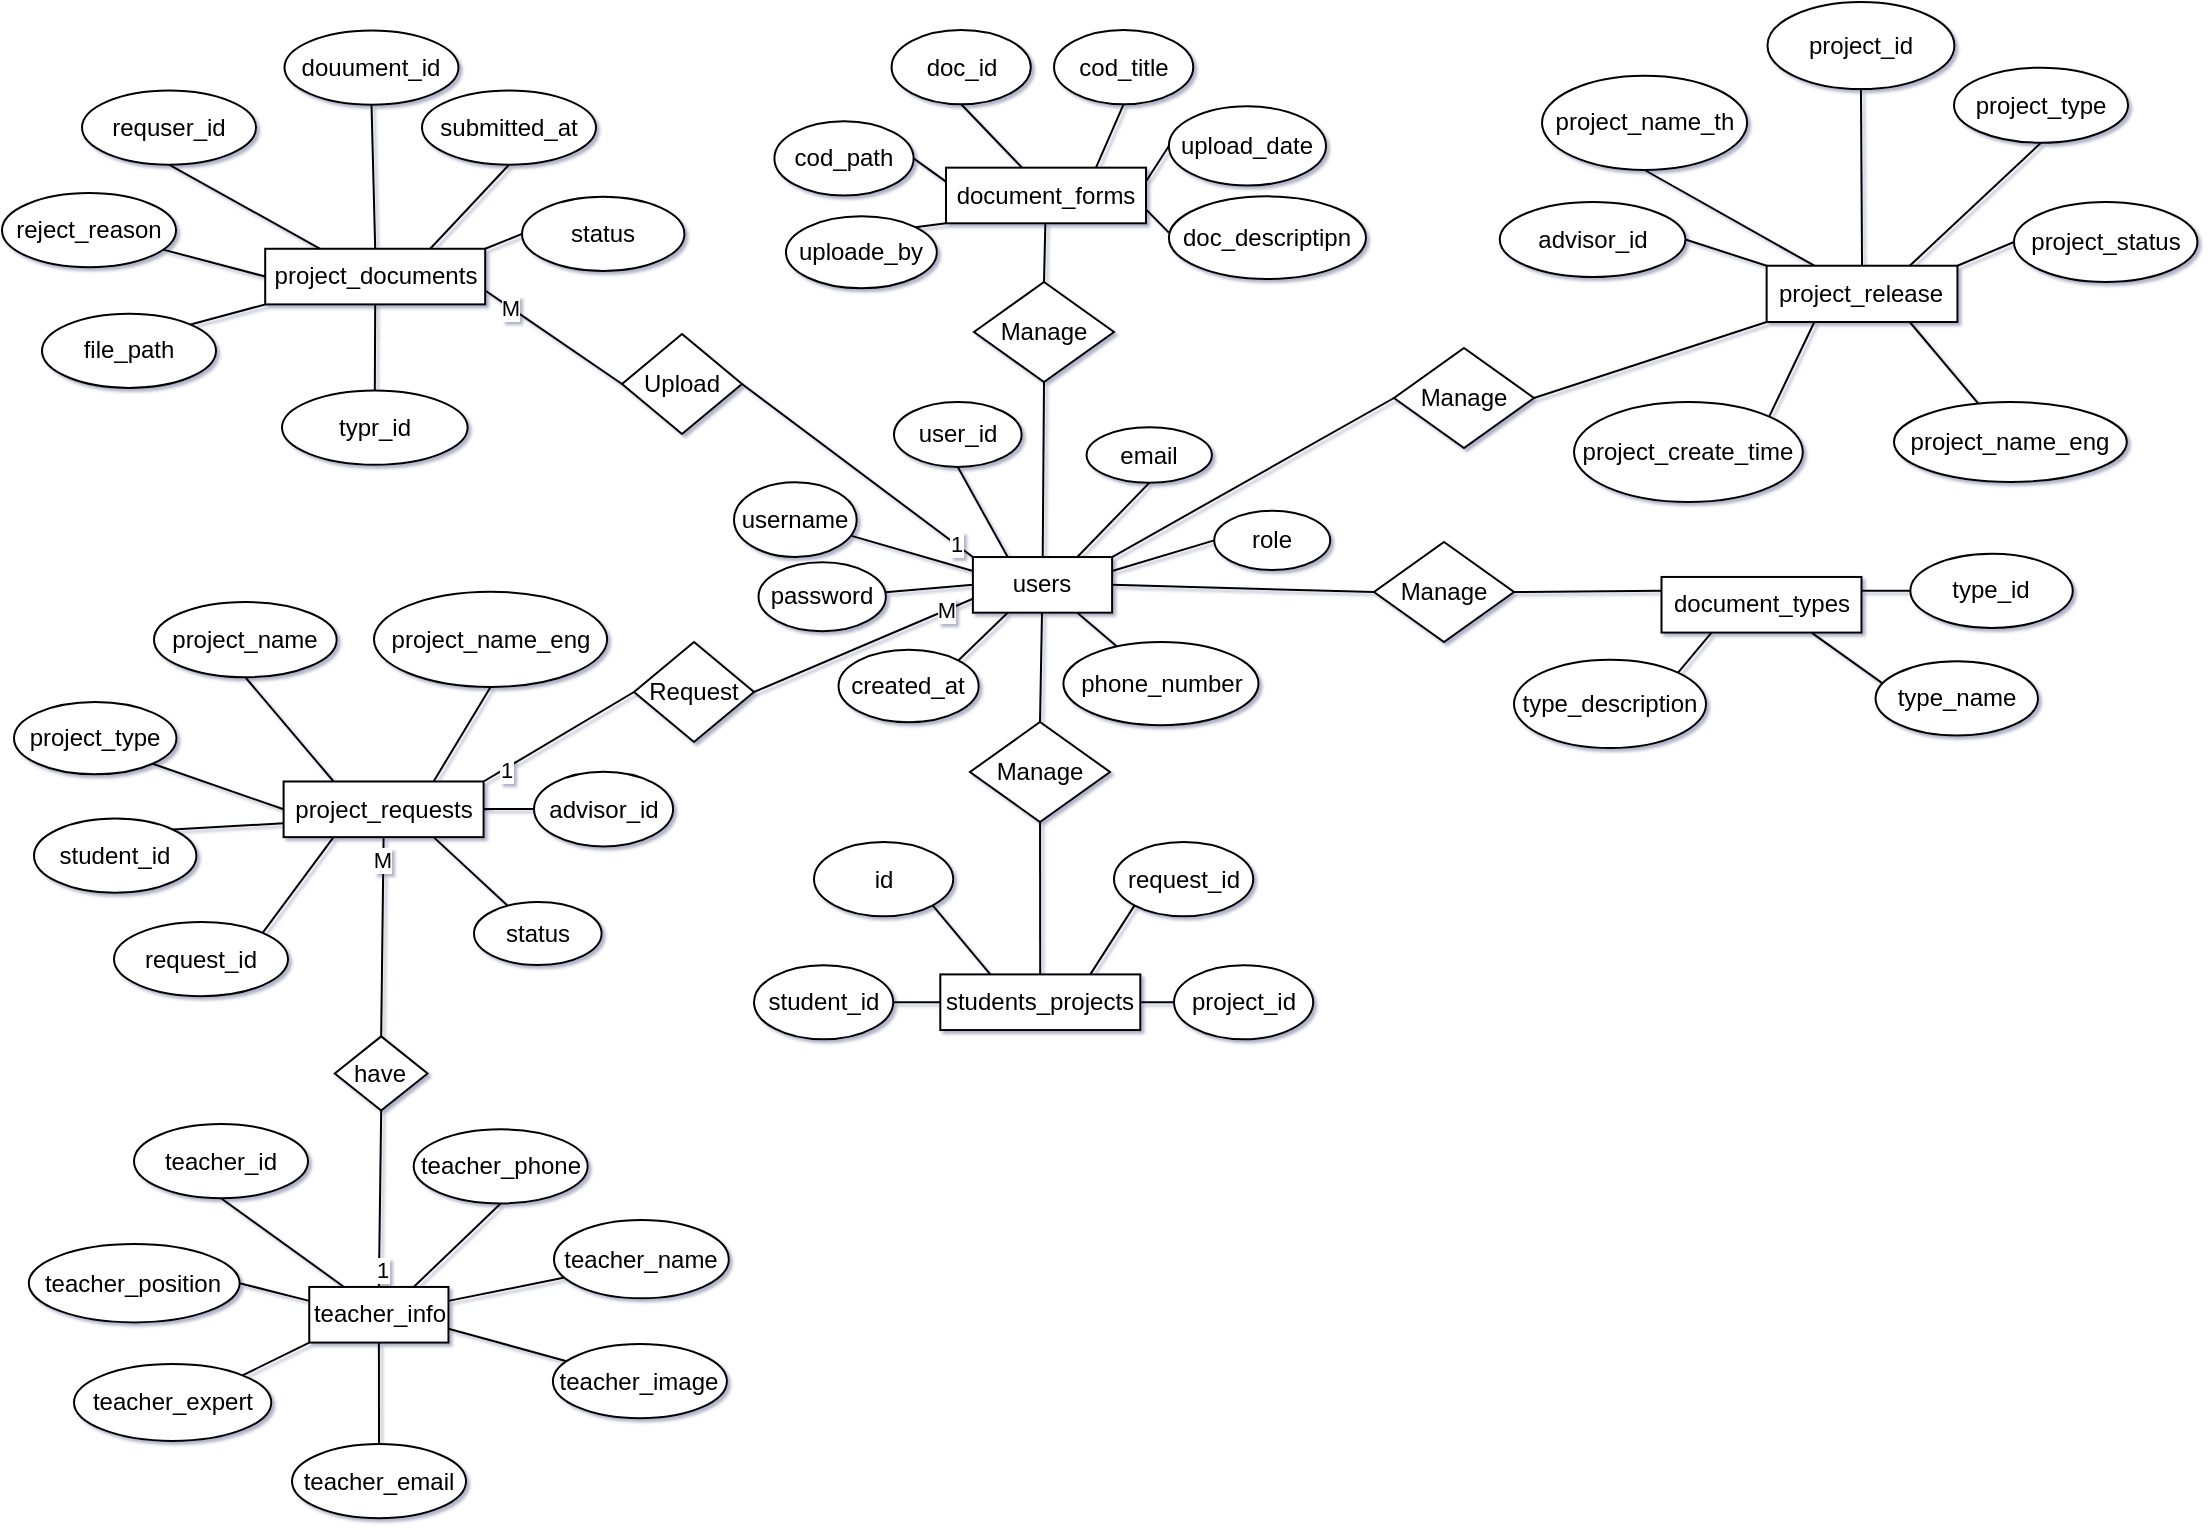 <mxfile version="26.0.2">
  <diagram id="R2lEEEUBdFMjLlhIrx00" name="Page-1">
    <mxGraphModel dx="719" dy="366" grid="1" gridSize="10" guides="0" tooltips="1" connect="1" arrows="1" fold="1" page="1" pageScale="1" pageWidth="1169" pageHeight="827" math="0" shadow="1" extFonts="Permanent Marker^https://fonts.googleapis.com/css?family=Permanent+Marker">
      <root>
        <mxCell id="0" />
        <mxCell id="1" parent="0" />
        <mxCell id="ESzOXi0CgvDct79OvY_y-190" style="rounded=0;orthogonalLoop=1;jettySize=auto;html=1;exitX=0.5;exitY=0;exitDx=0;exitDy=0;endArrow=none;endFill=0;" parent="1" source="ESzOXi0CgvDct79OvY_y-16" target="ESzOXi0CgvDct79OvY_y-2" edge="1">
          <mxGeometry relative="1" as="geometry" />
        </mxCell>
        <mxCell id="ESzOXi0CgvDct79OvY_y-16" value="teacher_email" style="ellipse;whiteSpace=wrap;" parent="1" vertex="1">
          <mxGeometry x="179.0" y="771.048" width="87.017" height="37.1" as="geometry" />
        </mxCell>
        <mxCell id="ESzOXi0CgvDct79OvY_y-143" style="rounded=0;orthogonalLoop=1;jettySize=auto;html=1;entryX=1;entryY=0;entryDx=0;entryDy=0;endArrow=none;endFill=0;exitX=0;exitY=0.5;exitDx=0;exitDy=0;" parent="1" source="ESzOXi0CgvDct79OvY_y-130" target="ESzOXi0CgvDct79OvY_y-103" edge="1">
          <mxGeometry relative="1" as="geometry">
            <mxPoint x="350" y="390" as="sourcePoint" />
          </mxGeometry>
        </mxCell>
        <mxCell id="kQKOUKrjXKrlpkmoyMPY-6" value="1" style="edgeLabel;html=1;align=center;verticalAlign=middle;resizable=0;points=[];" vertex="1" connectable="0" parent="ESzOXi0CgvDct79OvY_y-143">
          <mxGeometry x="0.719" relative="1" as="geometry">
            <mxPoint as="offset" />
          </mxGeometry>
        </mxCell>
        <mxCell id="ESzOXi0CgvDct79OvY_y-161" style="rounded=0;orthogonalLoop=1;jettySize=auto;html=1;exitX=1;exitY=0.5;exitDx=0;exitDy=0;entryX=0;entryY=0.75;entryDx=0;entryDy=0;endArrow=none;endFill=0;" parent="1" source="ESzOXi0CgvDct79OvY_y-130" target="ESzOXi0CgvDct79OvY_y-35" edge="1">
          <mxGeometry relative="1" as="geometry" />
        </mxCell>
        <mxCell id="kQKOUKrjXKrlpkmoyMPY-5" value="M" style="edgeLabel;html=1;align=center;verticalAlign=middle;resizable=0;points=[];" vertex="1" connectable="0" parent="ESzOXi0CgvDct79OvY_y-161">
          <mxGeometry x="0.75" y="1" relative="1" as="geometry">
            <mxPoint as="offset" />
          </mxGeometry>
        </mxCell>
        <mxCell id="ESzOXi0CgvDct79OvY_y-130" value="Request" style="rhombus;whiteSpace=wrap;html=1;rounded=0;" parent="1" vertex="1">
          <mxGeometry x="350" y="370" width="60" height="50" as="geometry" />
        </mxCell>
        <mxCell id="ESzOXi0CgvDct79OvY_y-136" value="" style="group" parent="1" vertex="1" connectable="0">
          <mxGeometry x="426.001" y="77.187" width="290" height="120.575" as="geometry" />
        </mxCell>
        <mxCell id="ESzOXi0CgvDct79OvY_y-51" value="document_forms" style="rounded=0;whiteSpace=wrap;" parent="ESzOXi0CgvDct79OvY_y-136" vertex="1">
          <mxGeometry x="80" y="55.65" width="100" height="27.82" as="geometry" />
        </mxCell>
        <mxCell id="ESzOXi0CgvDct79OvY_y-66" value="" style="rounded=0;orthogonalLoop=1;jettySize=auto;exitX=0.5;exitY=1;exitDx=0;exitDy=0;entryX=0.75;entryY=0;entryDx=0;entryDy=0;endArrow=none;endFill=0;" parent="ESzOXi0CgvDct79OvY_y-136" source="ESzOXi0CgvDct79OvY_y-53" target="ESzOXi0CgvDct79OvY_y-51" edge="1">
          <mxGeometry relative="1" as="geometry" />
        </mxCell>
        <mxCell id="ESzOXi0CgvDct79OvY_y-53" value="cod_title" style="ellipse;whiteSpace=wrap;" parent="ESzOXi0CgvDct79OvY_y-136" vertex="1">
          <mxGeometry x="134.006" y="-13.19" width="69.613" height="37.1" as="geometry" />
        </mxCell>
        <mxCell id="ESzOXi0CgvDct79OvY_y-69" value="" style="rounded=0;orthogonalLoop=1;jettySize=auto;exitX=1;exitY=0;exitDx=0;exitDy=0;entryX=0;entryY=1;entryDx=0;entryDy=0;endArrow=none;endFill=0;" parent="ESzOXi0CgvDct79OvY_y-136" source="ESzOXi0CgvDct79OvY_y-55" target="ESzOXi0CgvDct79OvY_y-51" edge="1">
          <mxGeometry relative="1" as="geometry" />
        </mxCell>
        <mxCell id="ESzOXi0CgvDct79OvY_y-55" value="uploade_by" style="ellipse;whiteSpace=wrap;" parent="ESzOXi0CgvDct79OvY_y-136" vertex="1">
          <mxGeometry y="80" width="75.41" height="35.94" as="geometry" />
        </mxCell>
        <mxCell id="ESzOXi0CgvDct79OvY_y-70" value="" style="rounded=0;orthogonalLoop=1;jettySize=auto;entryX=1;entryY=0.75;entryDx=0;entryDy=0;endArrow=none;endFill=0;" parent="ESzOXi0CgvDct79OvY_y-136" target="ESzOXi0CgvDct79OvY_y-51" edge="1">
          <mxGeometry relative="1" as="geometry">
            <mxPoint x="191.436" y="88.112" as="sourcePoint" />
          </mxGeometry>
        </mxCell>
        <mxCell id="ESzOXi0CgvDct79OvY_y-57" value="doc_descriptipn" style="ellipse;whiteSpace=wrap;" parent="ESzOXi0CgvDct79OvY_y-136" vertex="1">
          <mxGeometry x="191.44" y="70" width="98.56" height="41.3" as="geometry" />
        </mxCell>
        <mxCell id="ESzOXi0CgvDct79OvY_y-67" value="" style="rounded=0;orthogonalLoop=1;jettySize=auto;exitX=1;exitY=0.5;exitDx=0;exitDy=0;entryX=0;entryY=0.25;entryDx=0;entryDy=0;endArrow=none;endFill=0;" parent="ESzOXi0CgvDct79OvY_y-136" source="ESzOXi0CgvDct79OvY_y-58" target="ESzOXi0CgvDct79OvY_y-51" edge="1">
          <mxGeometry relative="1" as="geometry" />
        </mxCell>
        <mxCell id="ESzOXi0CgvDct79OvY_y-58" value="cod_path" style="ellipse;whiteSpace=wrap;" parent="ESzOXi0CgvDct79OvY_y-136" vertex="1">
          <mxGeometry x="-5.801" y="32.462" width="69.613" height="37.1" as="geometry" />
        </mxCell>
        <mxCell id="ESzOXi0CgvDct79OvY_y-68" value="" style="rounded=0;orthogonalLoop=1;jettySize=auto;exitX=0;exitY=0.5;exitDx=0;exitDy=0;entryX=1;entryY=0.25;entryDx=0;entryDy=0;endArrow=none;endFill=0;" parent="ESzOXi0CgvDct79OvY_y-136" source="ESzOXi0CgvDct79OvY_y-60" target="ESzOXi0CgvDct79OvY_y-51" edge="1">
          <mxGeometry relative="1" as="geometry" />
        </mxCell>
        <mxCell id="ESzOXi0CgvDct79OvY_y-60" value="upload_date" style="ellipse;whiteSpace=wrap;" parent="ESzOXi0CgvDct79OvY_y-136" vertex="1">
          <mxGeometry x="191.44" y="25" width="78.56" height="39.56" as="geometry" />
        </mxCell>
        <mxCell id="ESzOXi0CgvDct79OvY_y-64" value="doc_id" style="ellipse;whiteSpace=wrap;" parent="ESzOXi0CgvDct79OvY_y-136" vertex="1">
          <mxGeometry x="52.79" y="-13.19" width="69.613" height="37.1" as="geometry" />
        </mxCell>
        <mxCell id="ESzOXi0CgvDct79OvY_y-65" value="" style="rounded=0;orthogonalLoop=1;jettySize=auto;exitX=0.5;exitY=1;exitDx=0;exitDy=0;entryX=0.38;entryY=0;entryDx=0;entryDy=0;entryPerimeter=0;endArrow=none;endFill=0;" parent="ESzOXi0CgvDct79OvY_y-136" source="ESzOXi0CgvDct79OvY_y-64" target="ESzOXi0CgvDct79OvY_y-51" edge="1">
          <mxGeometry relative="1" as="geometry" />
        </mxCell>
        <mxCell id="ESzOXi0CgvDct79OvY_y-139" value="" style="group" parent="1" vertex="1" connectable="0">
          <mxGeometry x="781.73" y="50" width="350" height="160" as="geometry" />
        </mxCell>
        <mxCell id="ESzOXi0CgvDct79OvY_y-87" value="project_release" style="rounded=0;whiteSpace=wrap;" parent="ESzOXi0CgvDct79OvY_y-139" vertex="1">
          <mxGeometry x="134.592" y="131.865" width="95.411" height="28.135" as="geometry" />
        </mxCell>
        <mxCell id="ESzOXi0CgvDct79OvY_y-88" value="" style="rounded=0;orthogonalLoop=1;jettySize=auto;exitX=0.5;exitY=1;exitDx=0;exitDy=0;entryX=0.75;entryY=0;entryDx=0;entryDy=0;endArrow=none;endFill=0;" parent="ESzOXi0CgvDct79OvY_y-139" source="ESzOXi0CgvDct79OvY_y-89" target="ESzOXi0CgvDct79OvY_y-87" edge="1">
          <mxGeometry relative="1" as="geometry" />
        </mxCell>
        <mxCell id="ESzOXi0CgvDct79OvY_y-89" value="project_type" style="ellipse;whiteSpace=wrap;" parent="ESzOXi0CgvDct79OvY_y-139" vertex="1">
          <mxGeometry x="228.269" y="32.83" width="87.018" height="37.52" as="geometry" />
        </mxCell>
        <mxCell id="ESzOXi0CgvDct79OvY_y-90" value="" style="rounded=0;orthogonalLoop=1;jettySize=auto;exitX=0.5;exitY=1;exitDx=0;exitDy=0;entryX=0.25;entryY=0;entryDx=0;entryDy=0;endArrow=none;endFill=0;" parent="ESzOXi0CgvDct79OvY_y-139" source="ESzOXi0CgvDct79OvY_y-91" target="ESzOXi0CgvDct79OvY_y-87" edge="1">
          <mxGeometry relative="1" as="geometry" />
        </mxCell>
        <mxCell id="ESzOXi0CgvDct79OvY_y-91" value="project_name_th" style="ellipse;whiteSpace=wrap;" parent="ESzOXi0CgvDct79OvY_y-139" vertex="1">
          <mxGeometry x="22.27" y="36.83" width="102.57" height="47.17" as="geometry" />
        </mxCell>
        <mxCell id="ESzOXi0CgvDct79OvY_y-92" value="" style="rounded=0;orthogonalLoop=1;jettySize=auto;exitX=0;exitY=0.5;exitDx=0;exitDy=0;entryX=1;entryY=0;entryDx=0;entryDy=0;endArrow=none;endFill=0;" parent="ESzOXi0CgvDct79OvY_y-139" source="ESzOXi0CgvDct79OvY_y-93" target="ESzOXi0CgvDct79OvY_y-87" edge="1">
          <mxGeometry relative="1" as="geometry" />
        </mxCell>
        <mxCell id="ESzOXi0CgvDct79OvY_y-93" value="project_status" style="ellipse;whiteSpace=wrap;" parent="ESzOXi0CgvDct79OvY_y-139" vertex="1">
          <mxGeometry x="258.27" y="100" width="91.73" height="40" as="geometry" />
        </mxCell>
        <mxCell id="ESzOXi0CgvDct79OvY_y-95" value="" style="rounded=0;orthogonalLoop=1;jettySize=auto;exitX=1;exitY=0.5;exitDx=0;exitDy=0;entryX=0;entryY=0;entryDx=0;entryDy=0;endArrow=none;endFill=0;" parent="ESzOXi0CgvDct79OvY_y-139" source="ESzOXi0CgvDct79OvY_y-96" target="ESzOXi0CgvDct79OvY_y-87" edge="1">
          <mxGeometry relative="1" as="geometry" />
        </mxCell>
        <mxCell id="ESzOXi0CgvDct79OvY_y-96" value="advisor_id" style="ellipse;whiteSpace=wrap;" parent="ESzOXi0CgvDct79OvY_y-139" vertex="1">
          <mxGeometry x="1.16" y="99.999" width="92.819" height="37.52" as="geometry" />
        </mxCell>
        <mxCell id="ESzOXi0CgvDct79OvY_y-99" value="" style="rounded=0;orthogonalLoop=1;jettySize=auto;exitX=0.5;exitY=1;exitDx=0;exitDy=0;entryX=0.5;entryY=0;entryDx=0;entryDy=0;endArrow=none;endFill=0;" parent="ESzOXi0CgvDct79OvY_y-139" source="ESzOXi0CgvDct79OvY_y-100" target="ESzOXi0CgvDct79OvY_y-87" edge="1">
          <mxGeometry relative="1" as="geometry" />
        </mxCell>
        <mxCell id="ESzOXi0CgvDct79OvY_y-100" value="project_id" style="ellipse;whiteSpace=wrap;" parent="ESzOXi0CgvDct79OvY_y-139" vertex="1">
          <mxGeometry x="135" width="93.48" height="43.52" as="geometry" />
        </mxCell>
        <mxCell id="ESzOXi0CgvDct79OvY_y-140" value="" style="group" parent="1" vertex="1" connectable="0">
          <mxGeometry x="423.149" y="489.837" width="249.448" height="78.837" as="geometry" />
        </mxCell>
        <mxCell id="ESzOXi0CgvDct79OvY_y-8" value="students_projects" style="rounded=0;whiteSpace=wrap;" parent="ESzOXi0CgvDct79OvY_y-140" vertex="1">
          <mxGeometry x="80" y="46.37" width="100" height="27.82" as="geometry" />
        </mxCell>
        <mxCell id="ESzOXi0CgvDct79OvY_y-129" value="" style="rounded=0;orthogonalLoop=1;jettySize=auto;exitX=1;exitY=1;exitDx=0;exitDy=0;entryX=0.25;entryY=0;entryDx=0;entryDy=0;endArrow=none;endFill=0;" parent="ESzOXi0CgvDct79OvY_y-140" source="ESzOXi0CgvDct79OvY_y-117" target="ESzOXi0CgvDct79OvY_y-8" edge="1">
          <mxGeometry relative="1" as="geometry" />
        </mxCell>
        <mxCell id="ESzOXi0CgvDct79OvY_y-117" value="id" style="ellipse;whiteSpace=wrap;" parent="ESzOXi0CgvDct79OvY_y-140" vertex="1">
          <mxGeometry x="16.847" y="-19.84" width="69.613" height="37.1" as="geometry" />
        </mxCell>
        <mxCell id="ESzOXi0CgvDct79OvY_y-126" value="" style="rounded=0;orthogonalLoop=1;jettySize=auto;exitX=0;exitY=1;exitDx=0;exitDy=0;entryX=0.75;entryY=0;entryDx=0;entryDy=0;endArrow=none;endFill=0;" parent="ESzOXi0CgvDct79OvY_y-140" source="ESzOXi0CgvDct79OvY_y-118" target="ESzOXi0CgvDct79OvY_y-8" edge="1">
          <mxGeometry relative="1" as="geometry" />
        </mxCell>
        <mxCell id="ESzOXi0CgvDct79OvY_y-118" value="request_id" style="ellipse;whiteSpace=wrap;" parent="ESzOXi0CgvDct79OvY_y-140" vertex="1">
          <mxGeometry x="166.849" y="-19.84" width="69.613" height="37.1" as="geometry" />
        </mxCell>
        <mxCell id="ESzOXi0CgvDct79OvY_y-128" value="" style="rounded=0;orthogonalLoop=1;jettySize=auto;exitX=1;exitY=0.5;exitDx=0;exitDy=0;entryX=0;entryY=0.5;entryDx=0;entryDy=0;endArrow=none;endFill=0;" parent="ESzOXi0CgvDct79OvY_y-140" source="ESzOXi0CgvDct79OvY_y-119" target="ESzOXi0CgvDct79OvY_y-8" edge="1">
          <mxGeometry relative="1" as="geometry" />
        </mxCell>
        <mxCell id="ESzOXi0CgvDct79OvY_y-119" value="student_id" style="ellipse;whiteSpace=wrap;" parent="ESzOXi0CgvDct79OvY_y-140" vertex="1">
          <mxGeometry x="-13.15" y="41.737" width="69.613" height="37.1" as="geometry" />
        </mxCell>
        <mxCell id="ESzOXi0CgvDct79OvY_y-124" value="" style="rounded=0;orthogonalLoop=1;jettySize=auto;exitX=0;exitY=0.5;exitDx=0;exitDy=0;endArrow=none;endFill=0;" parent="ESzOXi0CgvDct79OvY_y-140" source="ESzOXi0CgvDct79OvY_y-120" target="ESzOXi0CgvDct79OvY_y-8" edge="1">
          <mxGeometry relative="1" as="geometry" />
        </mxCell>
        <mxCell id="ESzOXi0CgvDct79OvY_y-120" value="project_id" style="ellipse;whiteSpace=wrap;" parent="ESzOXi0CgvDct79OvY_y-140" vertex="1">
          <mxGeometry x="196.854" y="41.737" width="69.613" height="37.1" as="geometry" />
        </mxCell>
        <mxCell id="ESzOXi0CgvDct79OvY_y-141" value="" style="group" parent="1" vertex="1" connectable="0">
          <mxGeometry x="65.801" y="374.827" width="342.265" height="162.312" as="geometry" />
        </mxCell>
        <mxCell id="ESzOXi0CgvDct79OvY_y-102" value="" style="rounded=0;orthogonalLoop=1;jettySize=auto;exitX=0.75;exitY=1;exitDx=0;exitDy=0;endArrow=none;endFill=0;" parent="ESzOXi0CgvDct79OvY_y-141" source="ESzOXi0CgvDct79OvY_y-103" target="ESzOXi0CgvDct79OvY_y-110" edge="1">
          <mxGeometry relative="1" as="geometry" />
        </mxCell>
        <mxCell id="ESzOXi0CgvDct79OvY_y-103" value="project_requests" style="rounded=0;whiteSpace=wrap;container=0;" parent="ESzOXi0CgvDct79OvY_y-141" vertex="1">
          <mxGeometry x="109" y="64.92" width="100" height="27.82" as="geometry" />
        </mxCell>
        <mxCell id="ESzOXi0CgvDct79OvY_y-160" style="edgeStyle=orthogonalEdgeStyle;rounded=0;orthogonalLoop=1;jettySize=auto;html=1;entryX=1;entryY=0.5;entryDx=0;entryDy=0;endArrow=none;endFill=0;" parent="ESzOXi0CgvDct79OvY_y-141" source="ESzOXi0CgvDct79OvY_y-109" target="ESzOXi0CgvDct79OvY_y-103" edge="1">
          <mxGeometry relative="1" as="geometry" />
        </mxCell>
        <mxCell id="ESzOXi0CgvDct79OvY_y-187" value="" style="edgeStyle=orthogonalEdgeStyle;rounded=0;orthogonalLoop=1;jettySize=auto;html=1;endArrow=none;endFill=0;" parent="ESzOXi0CgvDct79OvY_y-141" source="ESzOXi0CgvDct79OvY_y-109" target="ESzOXi0CgvDct79OvY_y-103" edge="1">
          <mxGeometry relative="1" as="geometry" />
        </mxCell>
        <mxCell id="ESzOXi0CgvDct79OvY_y-109" value="advisor_id" style="ellipse;whiteSpace=wrap;container=0;" parent="ESzOXi0CgvDct79OvY_y-141" vertex="1">
          <mxGeometry x="234.2" y="60" width="69.56" height="37.39" as="geometry" />
        </mxCell>
        <mxCell id="ESzOXi0CgvDct79OvY_y-110" value="status" style="ellipse;whiteSpace=wrap;container=0;" parent="ESzOXi0CgvDct79OvY_y-141" vertex="1">
          <mxGeometry x="204.195" y="125.172" width="63.812" height="31.535" as="geometry" />
        </mxCell>
        <mxCell id="ESzOXi0CgvDct79OvY_y-111" value="" style="rounded=0;orthogonalLoop=1;jettySize=auto;exitX=1;exitY=1;exitDx=0;exitDy=0;entryX=0;entryY=0.5;entryDx=0;entryDy=0;endArrow=none;endFill=0;" parent="ESzOXi0CgvDct79OvY_y-141" source="ESzOXi0CgvDct79OvY_y-112" target="ESzOXi0CgvDct79OvY_y-103" edge="1">
          <mxGeometry relative="1" as="geometry" />
        </mxCell>
        <mxCell id="ESzOXi0CgvDct79OvY_y-112" value="project_type" style="ellipse;whiteSpace=wrap;container=0;" parent="ESzOXi0CgvDct79OvY_y-141" vertex="1">
          <mxGeometry x="-25.797" y="25.17" width="81.215" height="36.172" as="geometry" />
        </mxCell>
        <mxCell id="ESzOXi0CgvDct79OvY_y-113" value="" style="rounded=0;orthogonalLoop=1;jettySize=auto;exitX=1;exitY=0;exitDx=0;exitDy=0;entryX=0;entryY=0.75;entryDx=0;entryDy=0;endArrow=none;endFill=0;" parent="ESzOXi0CgvDct79OvY_y-141" source="ESzOXi0CgvDct79OvY_y-114" target="ESzOXi0CgvDct79OvY_y-103" edge="1">
          <mxGeometry relative="1" as="geometry" />
        </mxCell>
        <mxCell id="ESzOXi0CgvDct79OvY_y-114" value="student_id" style="ellipse;whiteSpace=wrap;container=0;" parent="ESzOXi0CgvDct79OvY_y-141" vertex="1">
          <mxGeometry x="-15.806" y="83.475" width="81.215" height="37.1" as="geometry" />
        </mxCell>
        <mxCell id="ESzOXi0CgvDct79OvY_y-115" value="" style="rounded=0;orthogonalLoop=1;jettySize=auto;exitX=1;exitY=0;exitDx=0;exitDy=0;endArrow=none;endFill=0;entryX=0.25;entryY=1;entryDx=0;entryDy=0;" parent="ESzOXi0CgvDct79OvY_y-141" source="ESzOXi0CgvDct79OvY_y-116" target="ESzOXi0CgvDct79OvY_y-103" edge="1">
          <mxGeometry relative="1" as="geometry">
            <mxPoint x="169.392" y="92.75" as="targetPoint" />
          </mxGeometry>
        </mxCell>
        <mxCell id="ESzOXi0CgvDct79OvY_y-116" value="request_id" style="ellipse;whiteSpace=wrap;container=0;" parent="ESzOXi0CgvDct79OvY_y-141" vertex="1">
          <mxGeometry x="24.199" y="135.172" width="87.017" height="37.1" as="geometry" />
        </mxCell>
        <mxCell id="ESzOXi0CgvDct79OvY_y-153" value="" style="group" parent="1" vertex="1" connectable="0">
          <mxGeometry x="54" y="75.997" width="350" height="199.412" as="geometry" />
        </mxCell>
        <mxCell id="ESzOXi0CgvDct79OvY_y-138" value="" style="group" parent="ESzOXi0CgvDct79OvY_y-153" vertex="1" connectable="0">
          <mxGeometry x="11.602" width="324.862" height="153.037" as="geometry" />
        </mxCell>
        <mxCell id="ESzOXi0CgvDct79OvY_y-72" value="project_documents" style="rounded=0;whiteSpace=wrap;" parent="ESzOXi0CgvDct79OvY_y-138" vertex="1">
          <mxGeometry x="100" y="97.39" width="110" height="27.82" as="geometry" />
        </mxCell>
        <mxCell id="ESzOXi0CgvDct79OvY_y-73" value="" style="rounded=0;orthogonalLoop=1;jettySize=auto;exitX=0.5;exitY=1;exitDx=0;exitDy=0;entryX=0.75;entryY=0;entryDx=0;entryDy=0;endArrow=none;endFill=0;" parent="ESzOXi0CgvDct79OvY_y-138" source="ESzOXi0CgvDct79OvY_y-74" target="ESzOXi0CgvDct79OvY_y-72" edge="1">
          <mxGeometry relative="1" as="geometry" />
        </mxCell>
        <mxCell id="ESzOXi0CgvDct79OvY_y-74" value="submitted_at" style="ellipse;whiteSpace=wrap;" parent="ESzOXi0CgvDct79OvY_y-138" vertex="1">
          <mxGeometry x="178.393" y="18.262" width="87.017" height="37.1" as="geometry" />
        </mxCell>
        <mxCell id="ESzOXi0CgvDct79OvY_y-75" value="" style="rounded=0;orthogonalLoop=1;jettySize=auto;exitX=0.5;exitY=1;exitDx=0;exitDy=0;entryX=0.25;entryY=0;entryDx=0;entryDy=0;endArrow=none;endFill=0;" parent="ESzOXi0CgvDct79OvY_y-138" source="ESzOXi0CgvDct79OvY_y-76" target="ESzOXi0CgvDct79OvY_y-72" edge="1">
          <mxGeometry relative="1" as="geometry" />
        </mxCell>
        <mxCell id="ESzOXi0CgvDct79OvY_y-76" value="requser_id" style="ellipse;whiteSpace=wrap;" parent="ESzOXi0CgvDct79OvY_y-138" vertex="1">
          <mxGeometry x="8.399" y="18.262" width="87.017" height="37.1" as="geometry" />
        </mxCell>
        <mxCell id="ESzOXi0CgvDct79OvY_y-77" value="" style="rounded=0;orthogonalLoop=1;jettySize=auto;exitX=0;exitY=0.5;exitDx=0;exitDy=0;entryX=1;entryY=0;entryDx=0;entryDy=0;endArrow=none;endFill=0;" parent="ESzOXi0CgvDct79OvY_y-138" source="ESzOXi0CgvDct79OvY_y-78" target="ESzOXi0CgvDct79OvY_y-72" edge="1">
          <mxGeometry relative="1" as="geometry" />
        </mxCell>
        <mxCell id="ESzOXi0CgvDct79OvY_y-78" value="status" style="ellipse;whiteSpace=wrap;" parent="ESzOXi0CgvDct79OvY_y-138" vertex="1">
          <mxGeometry x="228.402" y="71.417" width="81.215" height="37.1" as="geometry" />
        </mxCell>
        <mxCell id="ESzOXi0CgvDct79OvY_y-84" value="" style="rounded=0;orthogonalLoop=1;jettySize=auto;exitX=0.5;exitY=1;exitDx=0;exitDy=0;entryX=0.5;entryY=0;entryDx=0;entryDy=0;endArrow=none;endFill=0;" parent="ESzOXi0CgvDct79OvY_y-138" source="ESzOXi0CgvDct79OvY_y-85" target="ESzOXi0CgvDct79OvY_y-72" edge="1">
          <mxGeometry relative="1" as="geometry" />
        </mxCell>
        <mxCell id="ESzOXi0CgvDct79OvY_y-85" value="douument_id" style="ellipse;whiteSpace=wrap;" parent="ESzOXi0CgvDct79OvY_y-138" vertex="1">
          <mxGeometry x="109.641" y="-11.74" width="87.017" height="37.1" as="geometry" />
        </mxCell>
        <mxCell id="ESzOXi0CgvDct79OvY_y-79" value="reject_reason" style="ellipse;whiteSpace=wrap;" parent="ESzOXi0CgvDct79OvY_y-138" vertex="1">
          <mxGeometry x="-31.601" y="69.562" width="87.017" height="37.1" as="geometry" />
        </mxCell>
        <mxCell id="ESzOXi0CgvDct79OvY_y-71" value="" style="rounded=0;orthogonalLoop=1;jettySize=auto;exitX=0;exitY=0.5;exitDx=0;exitDy=0;endArrow=none;endFill=0;" parent="ESzOXi0CgvDct79OvY_y-138" source="ESzOXi0CgvDct79OvY_y-72" target="ESzOXi0CgvDct79OvY_y-79" edge="1">
          <mxGeometry relative="1" as="geometry" />
        </mxCell>
        <mxCell id="ESzOXi0CgvDct79OvY_y-81" value="typr_id" style="ellipse;whiteSpace=wrap;" parent="ESzOXi0CgvDct79OvY_y-153" vertex="1">
          <mxGeometry x="119.999" y="168.262" width="92.818" height="37.1" as="geometry" />
        </mxCell>
        <mxCell id="ESzOXi0CgvDct79OvY_y-80" value="" style="rounded=0;orthogonalLoop=1;jettySize=auto;exitX=0.5;exitY=0;exitDx=0;exitDy=0;entryX=0.5;entryY=1;entryDx=0;entryDy=0;endArrow=none;endFill=0;" parent="ESzOXi0CgvDct79OvY_y-153" source="ESzOXi0CgvDct79OvY_y-81" target="ESzOXi0CgvDct79OvY_y-72" edge="1">
          <mxGeometry relative="1" as="geometry" />
        </mxCell>
        <mxCell id="ESzOXi0CgvDct79OvY_y-83" value="file_path" style="ellipse;whiteSpace=wrap;" parent="ESzOXi0CgvDct79OvY_y-153" vertex="1">
          <mxGeometry y="129.85" width="87.017" height="37.1" as="geometry" />
        </mxCell>
        <mxCell id="ESzOXi0CgvDct79OvY_y-82" value="" style="rounded=0;orthogonalLoop=1;jettySize=auto;exitX=1;exitY=0;exitDx=0;exitDy=0;entryX=0;entryY=1;entryDx=0;entryDy=0;endArrow=none;endFill=0;" parent="ESzOXi0CgvDct79OvY_y-153" source="ESzOXi0CgvDct79OvY_y-83" target="ESzOXi0CgvDct79OvY_y-72" edge="1">
          <mxGeometry relative="1" as="geometry" />
        </mxCell>
        <mxCell id="ESzOXi0CgvDct79OvY_y-147" value="Upload" style="rhombus;whiteSpace=wrap;html=1;rounded=0;" parent="ESzOXi0CgvDct79OvY_y-153" vertex="1">
          <mxGeometry x="290" y="140" width="60" height="50" as="geometry" />
        </mxCell>
        <mxCell id="ESzOXi0CgvDct79OvY_y-169" style="rounded=0;orthogonalLoop=1;jettySize=auto;html=1;exitX=1;exitY=0.75;exitDx=0;exitDy=0;entryX=0;entryY=0.5;entryDx=0;entryDy=0;endArrow=none;endFill=0;" parent="ESzOXi0CgvDct79OvY_y-153" source="ESzOXi0CgvDct79OvY_y-72" target="ESzOXi0CgvDct79OvY_y-147" edge="1">
          <mxGeometry relative="1" as="geometry" />
        </mxCell>
        <mxCell id="kQKOUKrjXKrlpkmoyMPY-4" value="M" style="edgeLabel;html=1;align=center;verticalAlign=middle;resizable=0;points=[];" vertex="1" connectable="0" parent="ESzOXi0CgvDct79OvY_y-169">
          <mxGeometry x="-0.655" relative="1" as="geometry">
            <mxPoint as="offset" />
          </mxGeometry>
        </mxCell>
        <mxCell id="ESzOXi0CgvDct79OvY_y-172" style="rounded=0;orthogonalLoop=1;jettySize=auto;html=1;exitX=0;exitY=0.5;exitDx=0;exitDy=0;entryX=1;entryY=0;entryDx=0;entryDy=0;endArrow=none;endFill=0;" parent="1" source="ESzOXi0CgvDct79OvY_y-155" target="ESzOXi0CgvDct79OvY_y-35" edge="1">
          <mxGeometry relative="1" as="geometry" />
        </mxCell>
        <mxCell id="ESzOXi0CgvDct79OvY_y-155" value="Manage" style="rhombus;whiteSpace=wrap;html=1;rounded=0;" parent="1" vertex="1">
          <mxGeometry x="730" y="223" width="70" height="50" as="geometry" />
        </mxCell>
        <mxCell id="ESzOXi0CgvDct79OvY_y-158" value="" style="group" parent="1" vertex="1" connectable="0">
          <mxGeometry x="402.265" y="230.137" width="324.862" height="190" as="geometry" />
        </mxCell>
        <mxCell id="ESzOXi0CgvDct79OvY_y-34" value="" style="rounded=0;orthogonalLoop=1;jettySize=auto;exitX=0.75;exitY=1;exitDx=0;exitDy=0;endArrow=none;endFill=0;" parent="ESzOXi0CgvDct79OvY_y-158" source="ESzOXi0CgvDct79OvY_y-35" target="ESzOXi0CgvDct79OvY_y-42" edge="1">
          <mxGeometry relative="1" as="geometry" />
        </mxCell>
        <mxCell id="ESzOXi0CgvDct79OvY_y-35" value="users" style="rounded=0;whiteSpace=wrap;" parent="ESzOXi0CgvDct79OvY_y-158" vertex="1">
          <mxGeometry x="117.182" y="97.387" width="69.613" height="27.825" as="geometry" />
        </mxCell>
        <mxCell id="ESzOXi0CgvDct79OvY_y-36" value="" style="rounded=0;orthogonalLoop=1;jettySize=auto;exitX=0.5;exitY=1;exitDx=0;exitDy=0;entryX=0.75;entryY=0;entryDx=0;entryDy=0;endArrow=none;endFill=0;" parent="ESzOXi0CgvDct79OvY_y-158" source="ESzOXi0CgvDct79OvY_y-37" target="ESzOXi0CgvDct79OvY_y-35" edge="1">
          <mxGeometry relative="1" as="geometry" />
        </mxCell>
        <mxCell id="ESzOXi0CgvDct79OvY_y-37" value="email" style="ellipse;whiteSpace=wrap;" parent="ESzOXi0CgvDct79OvY_y-158" vertex="1">
          <mxGeometry x="174.033" y="32.462" width="62.652" height="27.825" as="geometry" />
        </mxCell>
        <mxCell id="ESzOXi0CgvDct79OvY_y-40" value="" style="rounded=0;orthogonalLoop=1;jettySize=auto;exitX=0;exitY=0.5;exitDx=0;exitDy=0;entryX=1;entryY=0.25;entryDx=0;entryDy=0;endArrow=none;endFill=0;" parent="ESzOXi0CgvDct79OvY_y-158" source="ESzOXi0CgvDct79OvY_y-41" target="ESzOXi0CgvDct79OvY_y-35" edge="1">
          <mxGeometry relative="1" as="geometry" />
        </mxCell>
        <mxCell id="ESzOXi0CgvDct79OvY_y-41" value="role" style="ellipse;whiteSpace=wrap;" parent="ESzOXi0CgvDct79OvY_y-158" vertex="1">
          <mxGeometry x="237.845" y="74.2" width="58.011" height="29.68" as="geometry" />
        </mxCell>
        <mxCell id="ESzOXi0CgvDct79OvY_y-42" value="phone_number" style="ellipse;whiteSpace=wrap;" parent="ESzOXi0CgvDct79OvY_y-158" vertex="1">
          <mxGeometry x="162.43" y="139.86" width="97.57" height="41.6" as="geometry" />
        </mxCell>
        <mxCell id="ESzOXi0CgvDct79OvY_y-168" style="rounded=0;orthogonalLoop=1;jettySize=auto;html=1;entryX=0;entryY=0.5;entryDx=0;entryDy=0;endArrow=none;endFill=0;" parent="ESzOXi0CgvDct79OvY_y-158" source="ESzOXi0CgvDct79OvY_y-44" target="ESzOXi0CgvDct79OvY_y-35" edge="1">
          <mxGeometry relative="1" as="geometry" />
        </mxCell>
        <mxCell id="ESzOXi0CgvDct79OvY_y-44" value="password" style="ellipse;whiteSpace=wrap;" parent="ESzOXi0CgvDct79OvY_y-158" vertex="1">
          <mxGeometry x="10" y="100" width="63.67" height="34.49" as="geometry" />
        </mxCell>
        <mxCell id="ESzOXi0CgvDct79OvY_y-46" value="created_at" style="ellipse;whiteSpace=wrap;" parent="ESzOXi0CgvDct79OvY_y-158" vertex="1">
          <mxGeometry x="50" y="143.76" width="70.08" height="36.24" as="geometry" />
        </mxCell>
        <mxCell id="ESzOXi0CgvDct79OvY_y-45" value="" style="rounded=0;orthogonalLoop=1;jettySize=auto;exitX=1;exitY=0;exitDx=0;exitDy=0;entryX=0.25;entryY=1;entryDx=0;entryDy=0;endArrow=none;endFill=0;" parent="ESzOXi0CgvDct79OvY_y-158" source="ESzOXi0CgvDct79OvY_y-46" target="ESzOXi0CgvDct79OvY_y-35" edge="1">
          <mxGeometry relative="1" as="geometry" />
        </mxCell>
        <mxCell id="ESzOXi0CgvDct79OvY_y-163" style="rounded=0;orthogonalLoop=1;jettySize=auto;html=1;exitX=0.5;exitY=1;exitDx=0;exitDy=0;entryX=0.25;entryY=0;entryDx=0;entryDy=0;endArrow=none;endFill=0;" parent="ESzOXi0CgvDct79OvY_y-158" source="ESzOXi0CgvDct79OvY_y-48" target="ESzOXi0CgvDct79OvY_y-35" edge="1">
          <mxGeometry relative="1" as="geometry" />
        </mxCell>
        <mxCell id="ESzOXi0CgvDct79OvY_y-48" value="user_id" style="ellipse;whiteSpace=wrap;" parent="ESzOXi0CgvDct79OvY_y-158" vertex="1">
          <mxGeometry x="77.736" y="19.862" width="63.812" height="32.462" as="geometry" />
        </mxCell>
        <mxCell id="ESzOXi0CgvDct79OvY_y-167" style="rounded=0;orthogonalLoop=1;jettySize=auto;html=1;entryX=0;entryY=0.25;entryDx=0;entryDy=0;endArrow=none;endFill=0;" parent="ESzOXi0CgvDct79OvY_y-158" source="ESzOXi0CgvDct79OvY_y-39" target="ESzOXi0CgvDct79OvY_y-35" edge="1">
          <mxGeometry relative="1" as="geometry" />
        </mxCell>
        <mxCell id="ESzOXi0CgvDct79OvY_y-39" value="username" style="ellipse;whiteSpace=wrap;" parent="ESzOXi0CgvDct79OvY_y-158" vertex="1">
          <mxGeometry x="-2.27" y="60" width="61.35" height="37.39" as="geometry" />
        </mxCell>
        <mxCell id="ESzOXi0CgvDct79OvY_y-166" style="rounded=0;orthogonalLoop=1;jettySize=auto;html=1;exitX=0.5;exitY=1;exitDx=0;exitDy=0;endArrow=none;endFill=0;" parent="1" source="ESzOXi0CgvDct79OvY_y-149" target="ESzOXi0CgvDct79OvY_y-35" edge="1">
          <mxGeometry relative="1" as="geometry" />
        </mxCell>
        <mxCell id="ESzOXi0CgvDct79OvY_y-149" value="Manage" style="rhombus;whiteSpace=wrap;html=1;rounded=0;" parent="1" vertex="1">
          <mxGeometry x="520" y="190" width="70" height="50" as="geometry" />
        </mxCell>
        <mxCell id="ESzOXi0CgvDct79OvY_y-165" style="rounded=0;orthogonalLoop=1;jettySize=auto;html=1;entryX=0.5;entryY=0;entryDx=0;entryDy=0;endArrow=none;endFill=0;" parent="1" source="ESzOXi0CgvDct79OvY_y-51" target="ESzOXi0CgvDct79OvY_y-149" edge="1">
          <mxGeometry relative="1" as="geometry" />
        </mxCell>
        <mxCell id="ESzOXi0CgvDct79OvY_y-170" style="rounded=0;orthogonalLoop=1;jettySize=auto;html=1;exitX=1;exitY=0.5;exitDx=0;exitDy=0;entryX=0;entryY=0;entryDx=0;entryDy=0;endArrow=none;endFill=0;" parent="1" source="ESzOXi0CgvDct79OvY_y-147" target="ESzOXi0CgvDct79OvY_y-35" edge="1">
          <mxGeometry relative="1" as="geometry" />
        </mxCell>
        <mxCell id="kQKOUKrjXKrlpkmoyMPY-3" value="1" style="edgeLabel;html=1;align=center;verticalAlign=middle;resizable=0;points=[];" vertex="1" connectable="0" parent="ESzOXi0CgvDct79OvY_y-170">
          <mxGeometry x="0.85" relative="1" as="geometry">
            <mxPoint as="offset" />
          </mxGeometry>
        </mxCell>
        <mxCell id="ESzOXi0CgvDct79OvY_y-171" style="rounded=0;orthogonalLoop=1;jettySize=auto;html=1;exitX=0;exitY=1;exitDx=0;exitDy=0;entryX=1;entryY=0.5;entryDx=0;entryDy=0;endArrow=none;endFill=0;" parent="1" source="ESzOXi0CgvDct79OvY_y-87" target="ESzOXi0CgvDct79OvY_y-155" edge="1">
          <mxGeometry relative="1" as="geometry" />
        </mxCell>
        <mxCell id="ESzOXi0CgvDct79OvY_y-173" value="" style="group" parent="1" vertex="1" connectable="0">
          <mxGeometry x="77.403" y="608.999" width="332.983" height="172.051" as="geometry" />
        </mxCell>
        <mxCell id="ESzOXi0CgvDct79OvY_y-135" value="" style="group" parent="ESzOXi0CgvDct79OvY_y-173" vertex="1" connectable="0">
          <mxGeometry width="332.983" height="162.776" as="geometry" />
        </mxCell>
        <mxCell id="ESzOXi0CgvDct79OvY_y-27" value="" style="rounded=0;orthogonalLoop=1;jettySize=auto;exitX=1;exitY=0.75;exitDx=0;exitDy=0;endArrow=none;endFill=0;" parent="ESzOXi0CgvDct79OvY_y-135" source="ESzOXi0CgvDct79OvY_y-2" target="ESzOXi0CgvDct79OvY_y-18" edge="1">
          <mxGeometry relative="1" as="geometry" />
        </mxCell>
        <mxCell id="ESzOXi0CgvDct79OvY_y-2" value="teacher_info" style="rounded=0;whiteSpace=wrap;" parent="ESzOXi0CgvDct79OvY_y-135" vertex="1">
          <mxGeometry x="110.221" y="83.475" width="69.613" height="27.825" as="geometry" />
        </mxCell>
        <mxCell id="ESzOXi0CgvDct79OvY_y-31" value="" style="rounded=0;orthogonalLoop=1;jettySize=auto;exitX=0.5;exitY=1;exitDx=0;exitDy=0;entryX=0.75;entryY=0;entryDx=0;entryDy=0;endArrow=none;endFill=0;" parent="ESzOXi0CgvDct79OvY_y-135" source="ESzOXi0CgvDct79OvY_y-12" target="ESzOXi0CgvDct79OvY_y-2" edge="1">
          <mxGeometry relative="1" as="geometry" />
        </mxCell>
        <mxCell id="ESzOXi0CgvDct79OvY_y-12" value="teacher_phone" style="ellipse;whiteSpace=wrap;" parent="ESzOXi0CgvDct79OvY_y-135" vertex="1">
          <mxGeometry x="162.431" y="4.637" width="87.017" height="37.1" as="geometry" />
        </mxCell>
        <mxCell id="ESzOXi0CgvDct79OvY_y-25" value="" style="rounded=0;orthogonalLoop=1;jettySize=auto;exitX=0.082;exitY=0.726;exitDx=0;exitDy=0;entryX=1;entryY=0.25;entryDx=0;entryDy=0;endArrow=none;endFill=0;exitPerimeter=0;" parent="ESzOXi0CgvDct79OvY_y-135" source="ESzOXi0CgvDct79OvY_y-17" target="ESzOXi0CgvDct79OvY_y-2" edge="1">
          <mxGeometry relative="1" as="geometry" />
        </mxCell>
        <mxCell id="ESzOXi0CgvDct79OvY_y-17" value="teacher_name" style="ellipse;whiteSpace=wrap;" parent="ESzOXi0CgvDct79OvY_y-135" vertex="1">
          <mxGeometry x="232.59" y="50" width="87.41" height="39.15" as="geometry" />
        </mxCell>
        <mxCell id="ESzOXi0CgvDct79OvY_y-18" value="teacher_image" style="ellipse;whiteSpace=wrap;" parent="ESzOXi0CgvDct79OvY_y-135" vertex="1">
          <mxGeometry x="232.044" y="112.047" width="87.017" height="37.1" as="geometry" />
        </mxCell>
        <mxCell id="ESzOXi0CgvDct79OvY_y-23" value="" style="rounded=0;orthogonalLoop=1;jettySize=auto;exitX=1;exitY=0.5;exitDx=0;exitDy=0;entryX=0;entryY=0.25;entryDx=0;entryDy=0;endArrow=none;endFill=0;" parent="ESzOXi0CgvDct79OvY_y-135" source="ESzOXi0CgvDct79OvY_y-19" target="ESzOXi0CgvDct79OvY_y-2" edge="1">
          <mxGeometry relative="1" as="geometry" />
        </mxCell>
        <mxCell id="ESzOXi0CgvDct79OvY_y-19" value="teacher_position" style="ellipse;whiteSpace=wrap;" parent="ESzOXi0CgvDct79OvY_y-135" vertex="1">
          <mxGeometry x="-30" y="62.05" width="105.42" height="39.15" as="geometry" />
        </mxCell>
        <mxCell id="ESzOXi0CgvDct79OvY_y-26" value="" style="rounded=0;orthogonalLoop=1;jettySize=auto;exitX=1;exitY=0;exitDx=0;exitDy=0;entryX=0;entryY=1;entryDx=0;entryDy=0;endArrow=none;endFill=0;" parent="ESzOXi0CgvDct79OvY_y-135" source="ESzOXi0CgvDct79OvY_y-20" target="ESzOXi0CgvDct79OvY_y-2" edge="1">
          <mxGeometry relative="1" as="geometry" />
        </mxCell>
        <mxCell id="ESzOXi0CgvDct79OvY_y-20" value="teacher_expert" style="ellipse;whiteSpace=wrap;" parent="ESzOXi0CgvDct79OvY_y-135" vertex="1">
          <mxGeometry x="-7.4" y="122.05" width="98.62" height="38.4" as="geometry" />
        </mxCell>
        <mxCell id="ESzOXi0CgvDct79OvY_y-28" value="" style="rounded=0;orthogonalLoop=1;jettySize=auto;exitX=0.5;exitY=1;exitDx=0;exitDy=0;entryX=0.25;entryY=0;entryDx=0;entryDy=0;endArrow=none;endFill=0;" parent="ESzOXi0CgvDct79OvY_y-135" source="ESzOXi0CgvDct79OvY_y-21" target="ESzOXi0CgvDct79OvY_y-2" edge="1">
          <mxGeometry relative="1" as="geometry" />
        </mxCell>
        <mxCell id="ESzOXi0CgvDct79OvY_y-21" value="teacher_id" style="ellipse;whiteSpace=wrap;" parent="ESzOXi0CgvDct79OvY_y-135" vertex="1">
          <mxGeometry x="22.597" y="2.052" width="87.017" height="37.1" as="geometry" />
        </mxCell>
        <mxCell id="ESzOXi0CgvDct79OvY_y-174" value="have" style="rhombus;whiteSpace=wrap;html=1;rounded=0;" parent="ESzOXi0CgvDct79OvY_y-135" vertex="1">
          <mxGeometry x="122.983" y="-41.825" width="46.409" height="37.1" as="geometry" />
        </mxCell>
        <mxCell id="ESzOXi0CgvDct79OvY_y-176" style="rounded=0;orthogonalLoop=1;jettySize=auto;html=1;exitX=0.5;exitY=1;exitDx=0;exitDy=0;entryX=0.5;entryY=0;entryDx=0;entryDy=0;endArrow=none;endFill=0;" parent="ESzOXi0CgvDct79OvY_y-135" source="ESzOXi0CgvDct79OvY_y-174" target="ESzOXi0CgvDct79OvY_y-2" edge="1">
          <mxGeometry relative="1" as="geometry" />
        </mxCell>
        <mxCell id="kQKOUKrjXKrlpkmoyMPY-8" value="1" style="edgeLabel;html=1;align=center;verticalAlign=middle;resizable=0;points=[];" vertex="1" connectable="0" parent="ESzOXi0CgvDct79OvY_y-176">
          <mxGeometry x="0.797" y="1" relative="1" as="geometry">
            <mxPoint as="offset" />
          </mxGeometry>
        </mxCell>
        <mxCell id="ESzOXi0CgvDct79OvY_y-175" style="rounded=0;orthogonalLoop=1;jettySize=auto;html=1;exitX=0.5;exitY=1;exitDx=0;exitDy=0;entryX=0.5;entryY=0;entryDx=0;entryDy=0;endArrow=none;endFill=0;" parent="1" source="ESzOXi0CgvDct79OvY_y-103" target="ESzOXi0CgvDct79OvY_y-174" edge="1">
          <mxGeometry relative="1" as="geometry" />
        </mxCell>
        <mxCell id="kQKOUKrjXKrlpkmoyMPY-7" value="M" style="edgeLabel;html=1;align=center;verticalAlign=middle;resizable=0;points=[];" vertex="1" connectable="0" parent="ESzOXi0CgvDct79OvY_y-175">
          <mxGeometry x="-0.776" y="-1" relative="1" as="geometry">
            <mxPoint as="offset" />
          </mxGeometry>
        </mxCell>
        <mxCell id="ESzOXi0CgvDct79OvY_y-182" style="rounded=0;orthogonalLoop=1;jettySize=auto;html=1;exitX=1;exitY=0.5;exitDx=0;exitDy=0;entryX=0;entryY=0.25;entryDx=0;entryDy=0;endArrow=none;endFill=0;" parent="1" source="ESzOXi0CgvDct79OvY_y-177" target="ESzOXi0CgvDct79OvY_y-1" edge="1">
          <mxGeometry relative="1" as="geometry" />
        </mxCell>
        <mxCell id="ESzOXi0CgvDct79OvY_y-177" value="Manage" style="rhombus;whiteSpace=wrap;html=1;rounded=0;" parent="1" vertex="1">
          <mxGeometry x="720" y="320" width="70" height="50" as="geometry" />
        </mxCell>
        <mxCell id="ESzOXi0CgvDct79OvY_y-180" style="rounded=0;orthogonalLoop=1;jettySize=auto;html=1;endArrow=none;endFill=0;" parent="1" source="ESzOXi0CgvDct79OvY_y-178" edge="1">
          <mxGeometry relative="1" as="geometry">
            <mxPoint x="553.094" y="536.212" as="targetPoint" />
          </mxGeometry>
        </mxCell>
        <mxCell id="ESzOXi0CgvDct79OvY_y-178" value="Manage" style="rhombus;whiteSpace=wrap;html=1;rounded=0;" parent="1" vertex="1">
          <mxGeometry x="518" y="410" width="70" height="50" as="geometry" />
        </mxCell>
        <mxCell id="ESzOXi0CgvDct79OvY_y-179" style="rounded=0;orthogonalLoop=1;jettySize=auto;html=1;entryX=0.5;entryY=0;entryDx=0;entryDy=0;endArrow=none;endFill=0;" parent="1" source="ESzOXi0CgvDct79OvY_y-35" target="ESzOXi0CgvDct79OvY_y-178" edge="1">
          <mxGeometry relative="1" as="geometry" />
        </mxCell>
        <mxCell id="ESzOXi0CgvDct79OvY_y-181" style="rounded=0;orthogonalLoop=1;jettySize=auto;html=1;exitX=1;exitY=0.5;exitDx=0;exitDy=0;entryX=0;entryY=0.5;entryDx=0;entryDy=0;endArrow=none;endFill=0;" parent="1" source="ESzOXi0CgvDct79OvY_y-35" target="ESzOXi0CgvDct79OvY_y-177" edge="1">
          <mxGeometry relative="1" as="geometry" />
        </mxCell>
        <mxCell id="ESzOXi0CgvDct79OvY_y-184" value="" style="group" parent="1" vertex="1" connectable="0">
          <mxGeometry x="785.138" y="441.824" width="272.652" height="139.125" as="geometry" />
        </mxCell>
        <mxCell id="ESzOXi0CgvDct79OvY_y-29" value="" style="rounded=0;orthogonalLoop=1;jettySize=auto;exitX=0.067;exitY=0.333;exitDx=0;exitDy=0;entryX=0.75;entryY=1;entryDx=0;entryDy=0;endArrow=none;endFill=0;exitPerimeter=0;" parent="ESzOXi0CgvDct79OvY_y-184" source="ESzOXi0CgvDct79OvY_y-10" target="ESzOXi0CgvDct79OvY_y-1" edge="1">
          <mxGeometry relative="1" as="geometry" />
        </mxCell>
        <mxCell id="ESzOXi0CgvDct79OvY_y-10" value="type_name" style="ellipse;whiteSpace=wrap;" parent="ESzOXi0CgvDct79OvY_y-184" vertex="1">
          <mxGeometry x="185.635" y="-62.142" width="81.215" height="37.1" as="geometry" />
        </mxCell>
        <mxCell id="ESzOXi0CgvDct79OvY_y-134" value="" style="group" parent="ESzOXi0CgvDct79OvY_y-184" vertex="1" connectable="0">
          <mxGeometry width="272.652" height="78.837" as="geometry" />
        </mxCell>
        <mxCell id="ESzOXi0CgvDct79OvY_y-183" value="" style="group" parent="ESzOXi0CgvDct79OvY_y-134" vertex="1" connectable="0">
          <mxGeometry x="98.619" y="-115.937" width="185.635" height="39.419" as="geometry" />
        </mxCell>
        <mxCell id="ESzOXi0CgvDct79OvY_y-1" value="document_types" style="rounded=0;whiteSpace=wrap;" parent="ESzOXi0CgvDct79OvY_y-183" vertex="1">
          <mxGeometry x="-20" y="11.59" width="100" height="27.82" as="geometry" />
        </mxCell>
        <mxCell id="ESzOXi0CgvDct79OvY_y-30" value="" style="rounded=0;orthogonalLoop=1;jettySize=auto;exitX=0;exitY=0.5;exitDx=0;exitDy=0;entryX=1;entryY=0.25;entryDx=0;entryDy=0;endArrow=none;endFill=0;" parent="ESzOXi0CgvDct79OvY_y-183" source="ESzOXi0CgvDct79OvY_y-9" target="ESzOXi0CgvDct79OvY_y-1" edge="1">
          <mxGeometry relative="1" as="geometry" />
        </mxCell>
        <mxCell id="ESzOXi0CgvDct79OvY_y-9" value="type_id" style="ellipse;whiteSpace=wrap;" parent="ESzOXi0CgvDct79OvY_y-183" vertex="1">
          <mxGeometry x="104.42" width="81.215" height="37.1" as="geometry" />
        </mxCell>
        <mxCell id="ESzOXi0CgvDct79OvY_y-11" value="type_description" style="ellipse;whiteSpace=wrap;" parent="1" vertex="1">
          <mxGeometry x="789.998" y="378.824" width="96.02" height="44.23" as="geometry" />
        </mxCell>
        <mxCell id="ESzOXi0CgvDct79OvY_y-15" value="" style="rounded=0;orthogonalLoop=1;jettySize=auto;exitX=1;exitY=0;exitDx=0;exitDy=0;entryX=0.25;entryY=1;entryDx=0;entryDy=0;endArrow=none;endFill=0;" parent="1" source="ESzOXi0CgvDct79OvY_y-11" target="ESzOXi0CgvDct79OvY_y-1" edge="1">
          <mxGeometry relative="1" as="geometry" />
        </mxCell>
        <mxCell id="ESzOXi0CgvDct79OvY_y-105" value="project_name_eng" style="ellipse;whiteSpace=wrap;container=0;" parent="1" vertex="1">
          <mxGeometry x="220.001" y="344.827" width="116.58" height="47.64" as="geometry" />
        </mxCell>
        <mxCell id="ESzOXi0CgvDct79OvY_y-104" value="" style="rounded=0;orthogonalLoop=1;jettySize=auto;exitX=0.5;exitY=1;exitDx=0;exitDy=0;entryX=0.75;entryY=0;entryDx=0;entryDy=0;endArrow=none;endFill=0;" parent="1" source="ESzOXi0CgvDct79OvY_y-105" target="ESzOXi0CgvDct79OvY_y-103" edge="1">
          <mxGeometry relative="1" as="geometry" />
        </mxCell>
        <mxCell id="ESzOXi0CgvDct79OvY_y-107" value="project_name" style="ellipse;whiteSpace=wrap;container=0;" parent="1" vertex="1">
          <mxGeometry x="110.001" y="349.997" width="91.35" height="37.64" as="geometry" />
        </mxCell>
        <mxCell id="ESzOXi0CgvDct79OvY_y-106" value="" style="rounded=0;orthogonalLoop=1;jettySize=auto;exitX=0.5;exitY=1;exitDx=0;exitDy=0;entryX=0.25;entryY=0;entryDx=0;entryDy=0;endArrow=none;endFill=0;" parent="1" source="ESzOXi0CgvDct79OvY_y-107" target="ESzOXi0CgvDct79OvY_y-103" edge="1">
          <mxGeometry relative="1" as="geometry" />
        </mxCell>
        <mxCell id="ESzOXi0CgvDct79OvY_y-94" value="project_name_eng" style="ellipse;whiteSpace=wrap;" parent="1" vertex="1">
          <mxGeometry x="980" y="250" width="116.42" height="40" as="geometry" />
        </mxCell>
        <mxCell id="ESzOXi0CgvDct79OvY_y-86" value="" style="rounded=0;orthogonalLoop=1;jettySize=auto;exitX=0.75;exitY=1;exitDx=0;exitDy=0;endArrow=none;endFill=0;" parent="1" source="ESzOXi0CgvDct79OvY_y-87" target="ESzOXi0CgvDct79OvY_y-94" edge="1">
          <mxGeometry relative="1" as="geometry" />
        </mxCell>
        <mxCell id="ESzOXi0CgvDct79OvY_y-98" value="project_create_time" style="ellipse;whiteSpace=wrap;" parent="1" vertex="1">
          <mxGeometry x="820" y="250" width="114.42" height="50" as="geometry" />
        </mxCell>
        <mxCell id="ESzOXi0CgvDct79OvY_y-97" value="" style="rounded=0;orthogonalLoop=1;jettySize=auto;exitX=1;exitY=0;exitDx=0;exitDy=0;entryX=0.25;entryY=1;entryDx=0;entryDy=0;endArrow=none;endFill=0;" parent="1" source="ESzOXi0CgvDct79OvY_y-98" target="ESzOXi0CgvDct79OvY_y-87" edge="1">
          <mxGeometry relative="1" as="geometry" />
        </mxCell>
      </root>
    </mxGraphModel>
  </diagram>
</mxfile>
